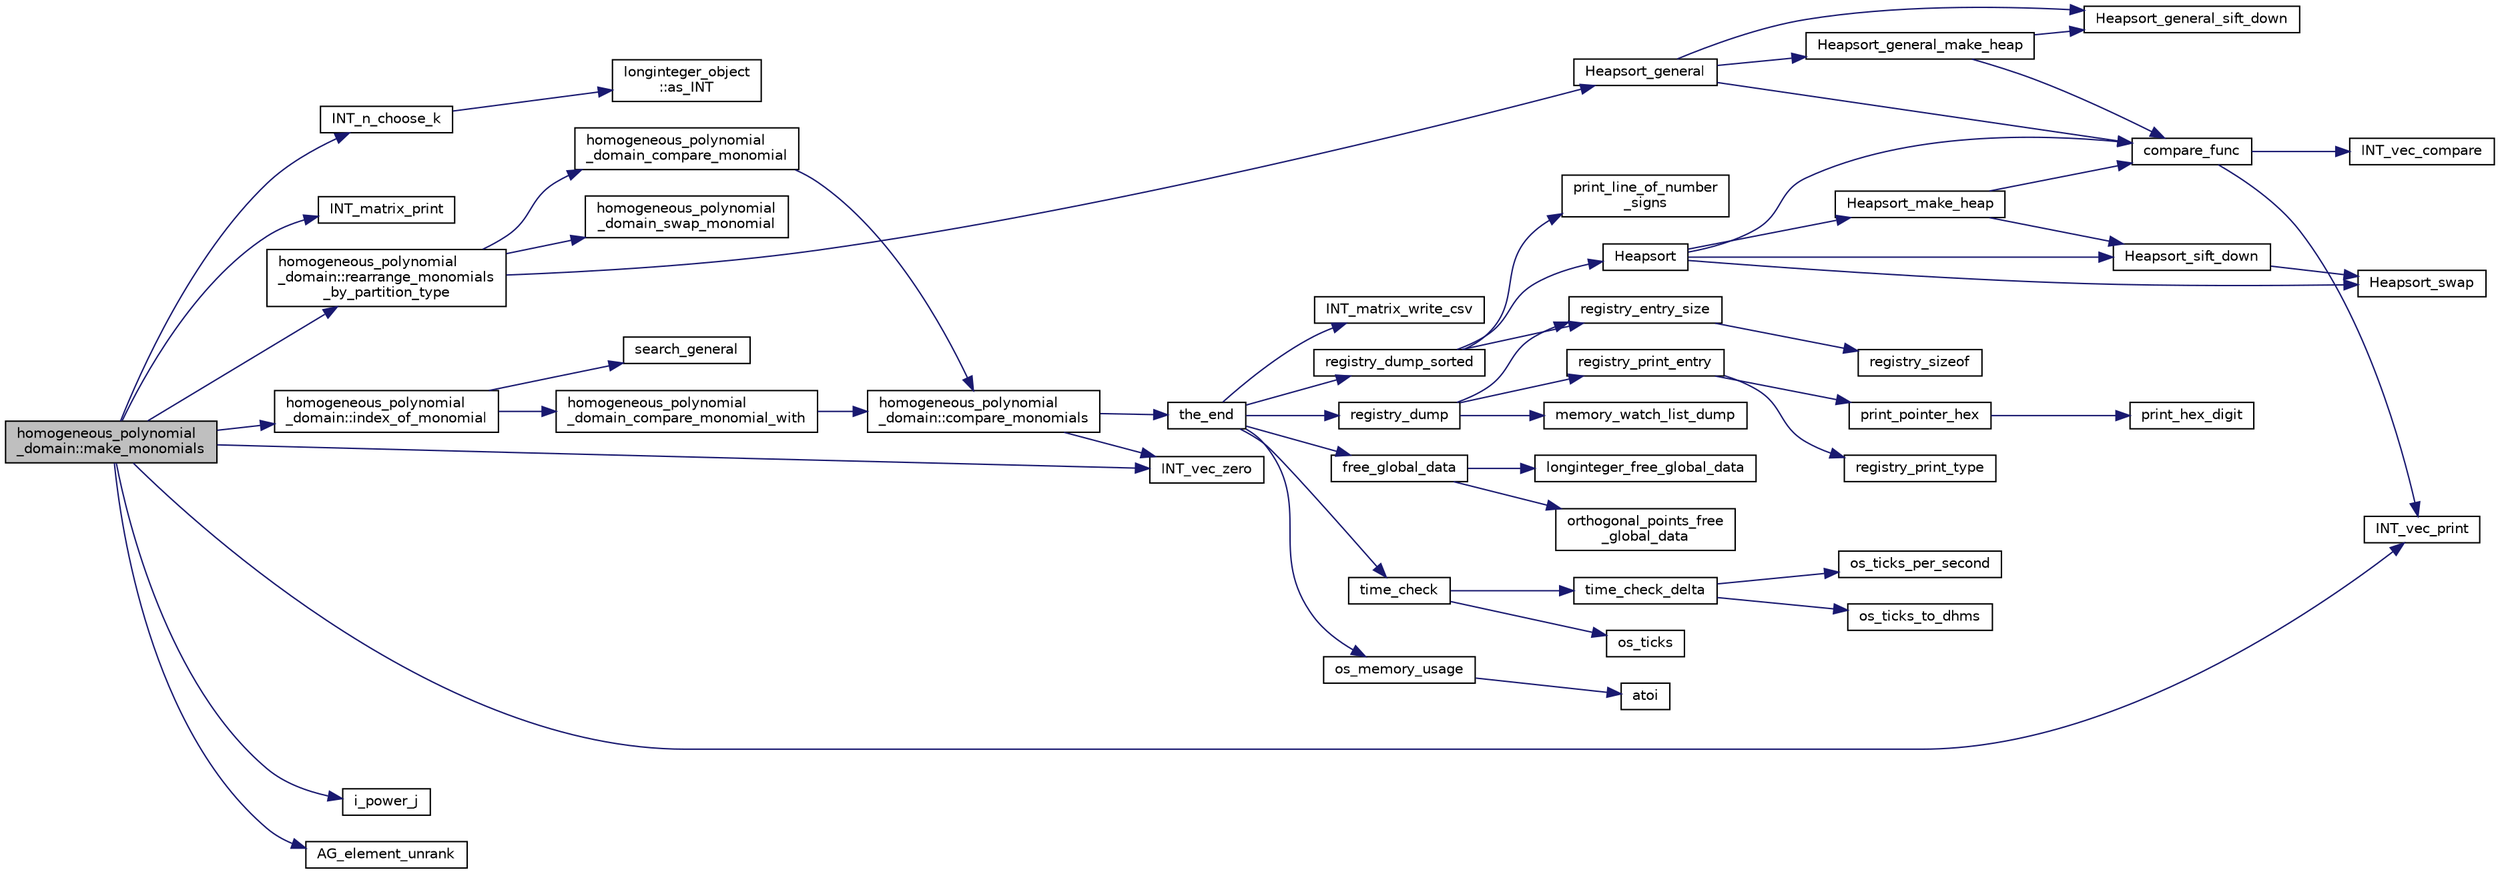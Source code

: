 digraph "homogeneous_polynomial_domain::make_monomials"
{
  edge [fontname="Helvetica",fontsize="10",labelfontname="Helvetica",labelfontsize="10"];
  node [fontname="Helvetica",fontsize="10",shape=record];
  rankdir="LR";
  Node803 [label="homogeneous_polynomial\l_domain::make_monomials",height=0.2,width=0.4,color="black", fillcolor="grey75", style="filled", fontcolor="black"];
  Node803 -> Node804 [color="midnightblue",fontsize="10",style="solid",fontname="Helvetica"];
  Node804 [label="INT_n_choose_k",height=0.2,width=0.4,color="black", fillcolor="white", style="filled",URL="$d2/d7c/combinatorics_8_c.html#aa74adc702e59feadb839f44c0aaec8f6"];
  Node804 -> Node805 [color="midnightblue",fontsize="10",style="solid",fontname="Helvetica"];
  Node805 [label="longinteger_object\l::as_INT",height=0.2,width=0.4,color="black", fillcolor="white", style="filled",URL="$dd/d7e/classlonginteger__object.html#afb992d4679a6741acc63c8bcba27971e"];
  Node803 -> Node806 [color="midnightblue",fontsize="10",style="solid",fontname="Helvetica"];
  Node806 [label="INT_matrix_print",height=0.2,width=0.4,color="black", fillcolor="white", style="filled",URL="$d5/db4/io__and__os_8h.html#afd4180a24bef3a2b584668a4eaf607ff"];
  Node803 -> Node807 [color="midnightblue",fontsize="10",style="solid",fontname="Helvetica"];
  Node807 [label="homogeneous_polynomial\l_domain::rearrange_monomials\l_by_partition_type",height=0.2,width=0.4,color="black", fillcolor="white", style="filled",URL="$d2/da7/classhomogeneous__polynomial__domain.html#af774250d5c1bd555c0ea55f2aaafad10"];
  Node807 -> Node808 [color="midnightblue",fontsize="10",style="solid",fontname="Helvetica"];
  Node808 [label="Heapsort_general",height=0.2,width=0.4,color="black", fillcolor="white", style="filled",URL="$d5/de2/foundations_2data__structures_2data__structures_8h.html#a7a9b4c4e2d2a08682f8c28beecc28ad0"];
  Node808 -> Node809 [color="midnightblue",fontsize="10",style="solid",fontname="Helvetica"];
  Node809 [label="Heapsort_general_make_heap",height=0.2,width=0.4,color="black", fillcolor="white", style="filled",URL="$d4/dd7/sorting_8_c.html#abc00f1346fb6a53dcc572374834f74c1"];
  Node809 -> Node810 [color="midnightblue",fontsize="10",style="solid",fontname="Helvetica"];
  Node810 [label="Heapsort_general_sift_down",height=0.2,width=0.4,color="black", fillcolor="white", style="filled",URL="$d4/dd7/sorting_8_c.html#ac889c1f2ef01fe17e267ac9268c97260"];
  Node809 -> Node811 [color="midnightblue",fontsize="10",style="solid",fontname="Helvetica"];
  Node811 [label="compare_func",height=0.2,width=0.4,color="black", fillcolor="white", style="filled",URL="$dc/d77/pentomino__5x5_8_c.html#af532ec92afffcb63cd1f1180e96642d4"];
  Node811 -> Node812 [color="midnightblue",fontsize="10",style="solid",fontname="Helvetica"];
  Node812 [label="INT_vec_compare",height=0.2,width=0.4,color="black", fillcolor="white", style="filled",URL="$d5/de2/foundations_2data__structures_2data__structures_8h.html#ac1a17fca23fb4a338aef8547a4c2fded"];
  Node811 -> Node813 [color="midnightblue",fontsize="10",style="solid",fontname="Helvetica"];
  Node813 [label="INT_vec_print",height=0.2,width=0.4,color="black", fillcolor="white", style="filled",URL="$df/dbf/sajeeb_8_c.html#a79a5901af0b47dd0d694109543c027fe"];
  Node808 -> Node811 [color="midnightblue",fontsize="10",style="solid",fontname="Helvetica"];
  Node808 -> Node810 [color="midnightblue",fontsize="10",style="solid",fontname="Helvetica"];
  Node807 -> Node814 [color="midnightblue",fontsize="10",style="solid",fontname="Helvetica"];
  Node814 [label="homogeneous_polynomial\l_domain_compare_monomial",height=0.2,width=0.4,color="black", fillcolor="white", style="filled",URL="$dd/db5/homogeneous__polynomial__domain_8_c.html#aeeedb1f60479ef2d28468b061b654113"];
  Node814 -> Node815 [color="midnightblue",fontsize="10",style="solid",fontname="Helvetica"];
  Node815 [label="homogeneous_polynomial\l_domain::compare_monomials",height=0.2,width=0.4,color="black", fillcolor="white", style="filled",URL="$d2/da7/classhomogeneous__polynomial__domain.html#a05c5959cb62502954c9cf93a85b8c019"];
  Node815 -> Node816 [color="midnightblue",fontsize="10",style="solid",fontname="Helvetica"];
  Node816 [label="INT_vec_zero",height=0.2,width=0.4,color="black", fillcolor="white", style="filled",URL="$df/dbf/sajeeb_8_c.html#aa8c9c7977203577026080f546fe4980f"];
  Node815 -> Node817 [color="midnightblue",fontsize="10",style="solid",fontname="Helvetica"];
  Node817 [label="the_end",height=0.2,width=0.4,color="black", fillcolor="white", style="filled",URL="$d9/d60/discreta_8h.html#a3ebbd3ccb665a9f78deaa7408577b60c"];
  Node817 -> Node818 [color="midnightblue",fontsize="10",style="solid",fontname="Helvetica"];
  Node818 [label="free_global_data",height=0.2,width=0.4,color="black", fillcolor="white", style="filled",URL="$d3/dfb/discreta__global_8_c.html#a6bd9eb050090f8cf1e92db88a459cc28"];
  Node818 -> Node819 [color="midnightblue",fontsize="10",style="solid",fontname="Helvetica"];
  Node819 [label="orthogonal_points_free\l_global_data",height=0.2,width=0.4,color="black", fillcolor="white", style="filled",URL="$d4/d67/geometry_8h.html#a9ff48c751a12182f1cc6ee384f80aa0b"];
  Node818 -> Node820 [color="midnightblue",fontsize="10",style="solid",fontname="Helvetica"];
  Node820 [label="longinteger_free_global_data",height=0.2,width=0.4,color="black", fillcolor="white", style="filled",URL="$de/dc5/algebra__and__number__theory_8h.html#a6160ced6b3ffc2765c111f7d4f94ed42"];
  Node817 -> Node821 [color="midnightblue",fontsize="10",style="solid",fontname="Helvetica"];
  Node821 [label="registry_dump",height=0.2,width=0.4,color="black", fillcolor="white", style="filled",URL="$d5/db4/io__and__os_8h.html#a8ad65cbe10865661e8bafd6be2164955"];
  Node821 -> Node822 [color="midnightblue",fontsize="10",style="solid",fontname="Helvetica"];
  Node822 [label="registry_print_entry",height=0.2,width=0.4,color="black", fillcolor="white", style="filled",URL="$df/d84/foundations_2io__and__os_2memory_8_c.html#a2b54b210ed9aae58085d1ef7fa3bcbff"];
  Node822 -> Node823 [color="midnightblue",fontsize="10",style="solid",fontname="Helvetica"];
  Node823 [label="print_pointer_hex",height=0.2,width=0.4,color="black", fillcolor="white", style="filled",URL="$d5/db4/io__and__os_8h.html#a32add94de62a1d910cc0fc35ed90ab48"];
  Node823 -> Node824 [color="midnightblue",fontsize="10",style="solid",fontname="Helvetica"];
  Node824 [label="print_hex_digit",height=0.2,width=0.4,color="black", fillcolor="white", style="filled",URL="$d4/d74/util_8_c.html#a36c64a828eefed0a0cfdd6186ec92c31"];
  Node822 -> Node825 [color="midnightblue",fontsize="10",style="solid",fontname="Helvetica"];
  Node825 [label="registry_print_type",height=0.2,width=0.4,color="black", fillcolor="white", style="filled",URL="$df/d84/foundations_2io__and__os_2memory_8_c.html#a0c81861cc8a6dd21364c89bb3ac8e82c"];
  Node821 -> Node826 [color="midnightblue",fontsize="10",style="solid",fontname="Helvetica"];
  Node826 [label="registry_entry_size",height=0.2,width=0.4,color="black", fillcolor="white", style="filled",URL="$df/d84/foundations_2io__and__os_2memory_8_c.html#abb7fc0eff582133f5bd8a7cbd78d742b"];
  Node826 -> Node827 [color="midnightblue",fontsize="10",style="solid",fontname="Helvetica"];
  Node827 [label="registry_sizeof",height=0.2,width=0.4,color="black", fillcolor="white", style="filled",URL="$df/d84/foundations_2io__and__os_2memory_8_c.html#a1ebe71d1cd99d79db497355f608be044"];
  Node821 -> Node828 [color="midnightblue",fontsize="10",style="solid",fontname="Helvetica"];
  Node828 [label="memory_watch_list_dump",height=0.2,width=0.4,color="black", fillcolor="white", style="filled",URL="$df/d84/foundations_2io__and__os_2memory_8_c.html#ad0967d55a42071e28f50be4fbe7893bd"];
  Node817 -> Node829 [color="midnightblue",fontsize="10",style="solid",fontname="Helvetica"];
  Node829 [label="registry_dump_sorted",height=0.2,width=0.4,color="black", fillcolor="white", style="filled",URL="$d5/db4/io__and__os_8h.html#aa28c9ee8650332ad2d526d5eb4fae48e"];
  Node829 -> Node830 [color="midnightblue",fontsize="10",style="solid",fontname="Helvetica"];
  Node830 [label="print_line_of_number\l_signs",height=0.2,width=0.4,color="black", fillcolor="white", style="filled",URL="$d5/db4/io__and__os_8h.html#a59b640c1f8b0040f26fa06b641191105"];
  Node829 -> Node826 [color="midnightblue",fontsize="10",style="solid",fontname="Helvetica"];
  Node829 -> Node831 [color="midnightblue",fontsize="10",style="solid",fontname="Helvetica"];
  Node831 [label="Heapsort",height=0.2,width=0.4,color="black", fillcolor="white", style="filled",URL="$d5/de2/foundations_2data__structures_2data__structures_8h.html#a2af240488f5893071c88af35d9f06b6d"];
  Node831 -> Node832 [color="midnightblue",fontsize="10",style="solid",fontname="Helvetica"];
  Node832 [label="Heapsort_make_heap",height=0.2,width=0.4,color="black", fillcolor="white", style="filled",URL="$d4/dd7/sorting_8_c.html#ae2f81d9c1e532bee5c80dfae7cc45bcc"];
  Node832 -> Node833 [color="midnightblue",fontsize="10",style="solid",fontname="Helvetica"];
  Node833 [label="Heapsort_sift_down",height=0.2,width=0.4,color="black", fillcolor="white", style="filled",URL="$d4/dd7/sorting_8_c.html#a89625a5f8e99e9a76db45ad133b5a3f3"];
  Node833 -> Node834 [color="midnightblue",fontsize="10",style="solid",fontname="Helvetica"];
  Node834 [label="Heapsort_swap",height=0.2,width=0.4,color="black", fillcolor="white", style="filled",URL="$d4/dd7/sorting_8_c.html#a7d47ff5b6218622f072ca38a87900496"];
  Node832 -> Node811 [color="midnightblue",fontsize="10",style="solid",fontname="Helvetica"];
  Node831 -> Node811 [color="midnightblue",fontsize="10",style="solid",fontname="Helvetica"];
  Node831 -> Node834 [color="midnightblue",fontsize="10",style="solid",fontname="Helvetica"];
  Node831 -> Node833 [color="midnightblue",fontsize="10",style="solid",fontname="Helvetica"];
  Node817 -> Node835 [color="midnightblue",fontsize="10",style="solid",fontname="Helvetica"];
  Node835 [label="time_check",height=0.2,width=0.4,color="black", fillcolor="white", style="filled",URL="$d9/d60/discreta_8h.html#a04d64356f0c7cb798e55daec998c527e"];
  Node835 -> Node836 [color="midnightblue",fontsize="10",style="solid",fontname="Helvetica"];
  Node836 [label="os_ticks",height=0.2,width=0.4,color="black", fillcolor="white", style="filled",URL="$d5/db4/io__and__os_8h.html#a3da6d2b09e35d569adb7101dffcb5224"];
  Node835 -> Node837 [color="midnightblue",fontsize="10",style="solid",fontname="Helvetica"];
  Node837 [label="time_check_delta",height=0.2,width=0.4,color="black", fillcolor="white", style="filled",URL="$d3/d72/global_8_c.html#a89a8565e34c7dcbb97180cd6af7454a1"];
  Node837 -> Node838 [color="midnightblue",fontsize="10",style="solid",fontname="Helvetica"];
  Node838 [label="os_ticks_per_second",height=0.2,width=0.4,color="black", fillcolor="white", style="filled",URL="$d5/db4/io__and__os_8h.html#a1b35e7a094dfde9db39ae352c9c17042"];
  Node837 -> Node839 [color="midnightblue",fontsize="10",style="solid",fontname="Helvetica"];
  Node839 [label="os_ticks_to_dhms",height=0.2,width=0.4,color="black", fillcolor="white", style="filled",URL="$d5/db4/io__and__os_8h.html#a0d715587fd9b8ab4e2bc822a2be313ba"];
  Node817 -> Node840 [color="midnightblue",fontsize="10",style="solid",fontname="Helvetica"];
  Node840 [label="os_memory_usage",height=0.2,width=0.4,color="black", fillcolor="white", style="filled",URL="$d5/db4/io__and__os_8h.html#a5d6ab4b80c58e5d8bdb0fd1625709d0b"];
  Node840 -> Node841 [color="midnightblue",fontsize="10",style="solid",fontname="Helvetica"];
  Node841 [label="atoi",height=0.2,width=0.4,color="black", fillcolor="white", style="filled",URL="$d9/d60/discreta_8h.html#ad0ac71cbcb495289e474437d6b7d7fac"];
  Node817 -> Node842 [color="midnightblue",fontsize="10",style="solid",fontname="Helvetica"];
  Node842 [label="INT_matrix_write_csv",height=0.2,width=0.4,color="black", fillcolor="white", style="filled",URL="$d5/db4/io__and__os_8h.html#a57604af509e1d43e918fd38e5f4ee96f"];
  Node807 -> Node843 [color="midnightblue",fontsize="10",style="solid",fontname="Helvetica"];
  Node843 [label="homogeneous_polynomial\l_domain_swap_monomial",height=0.2,width=0.4,color="black", fillcolor="white", style="filled",URL="$dd/db5/homogeneous__polynomial__domain_8_c.html#a00f821ce38623272d3af11a66c3b6f34"];
  Node803 -> Node813 [color="midnightblue",fontsize="10",style="solid",fontname="Helvetica"];
  Node803 -> Node844 [color="midnightblue",fontsize="10",style="solid",fontname="Helvetica"];
  Node844 [label="i_power_j",height=0.2,width=0.4,color="black", fillcolor="white", style="filled",URL="$de/dc5/algebra__and__number__theory_8h.html#a39b321523e8957d701618bb5cac542b5"];
  Node803 -> Node845 [color="midnightblue",fontsize="10",style="solid",fontname="Helvetica"];
  Node845 [label="AG_element_unrank",height=0.2,width=0.4,color="black", fillcolor="white", style="filled",URL="$d4/d67/geometry_8h.html#a4a33b86c87b2879b97cfa1327abe2885"];
  Node803 -> Node816 [color="midnightblue",fontsize="10",style="solid",fontname="Helvetica"];
  Node803 -> Node846 [color="midnightblue",fontsize="10",style="solid",fontname="Helvetica"];
  Node846 [label="homogeneous_polynomial\l_domain::index_of_monomial",height=0.2,width=0.4,color="black", fillcolor="white", style="filled",URL="$d2/da7/classhomogeneous__polynomial__domain.html#a3fad3fb2b940014fcfece1cebfbfa3ae"];
  Node846 -> Node847 [color="midnightblue",fontsize="10",style="solid",fontname="Helvetica"];
  Node847 [label="search_general",height=0.2,width=0.4,color="black", fillcolor="white", style="filled",URL="$d5/de2/foundations_2data__structures_2data__structures_8h.html#a9377e1012d2575d9cb22787cecf71eec"];
  Node846 -> Node848 [color="midnightblue",fontsize="10",style="solid",fontname="Helvetica"];
  Node848 [label="homogeneous_polynomial\l_domain_compare_monomial_with",height=0.2,width=0.4,color="black", fillcolor="white", style="filled",URL="$dd/db5/homogeneous__polynomial__domain_8_c.html#a0a0f8d40815145e0aceceabebad8d63d"];
  Node848 -> Node815 [color="midnightblue",fontsize="10",style="solid",fontname="Helvetica"];
}
